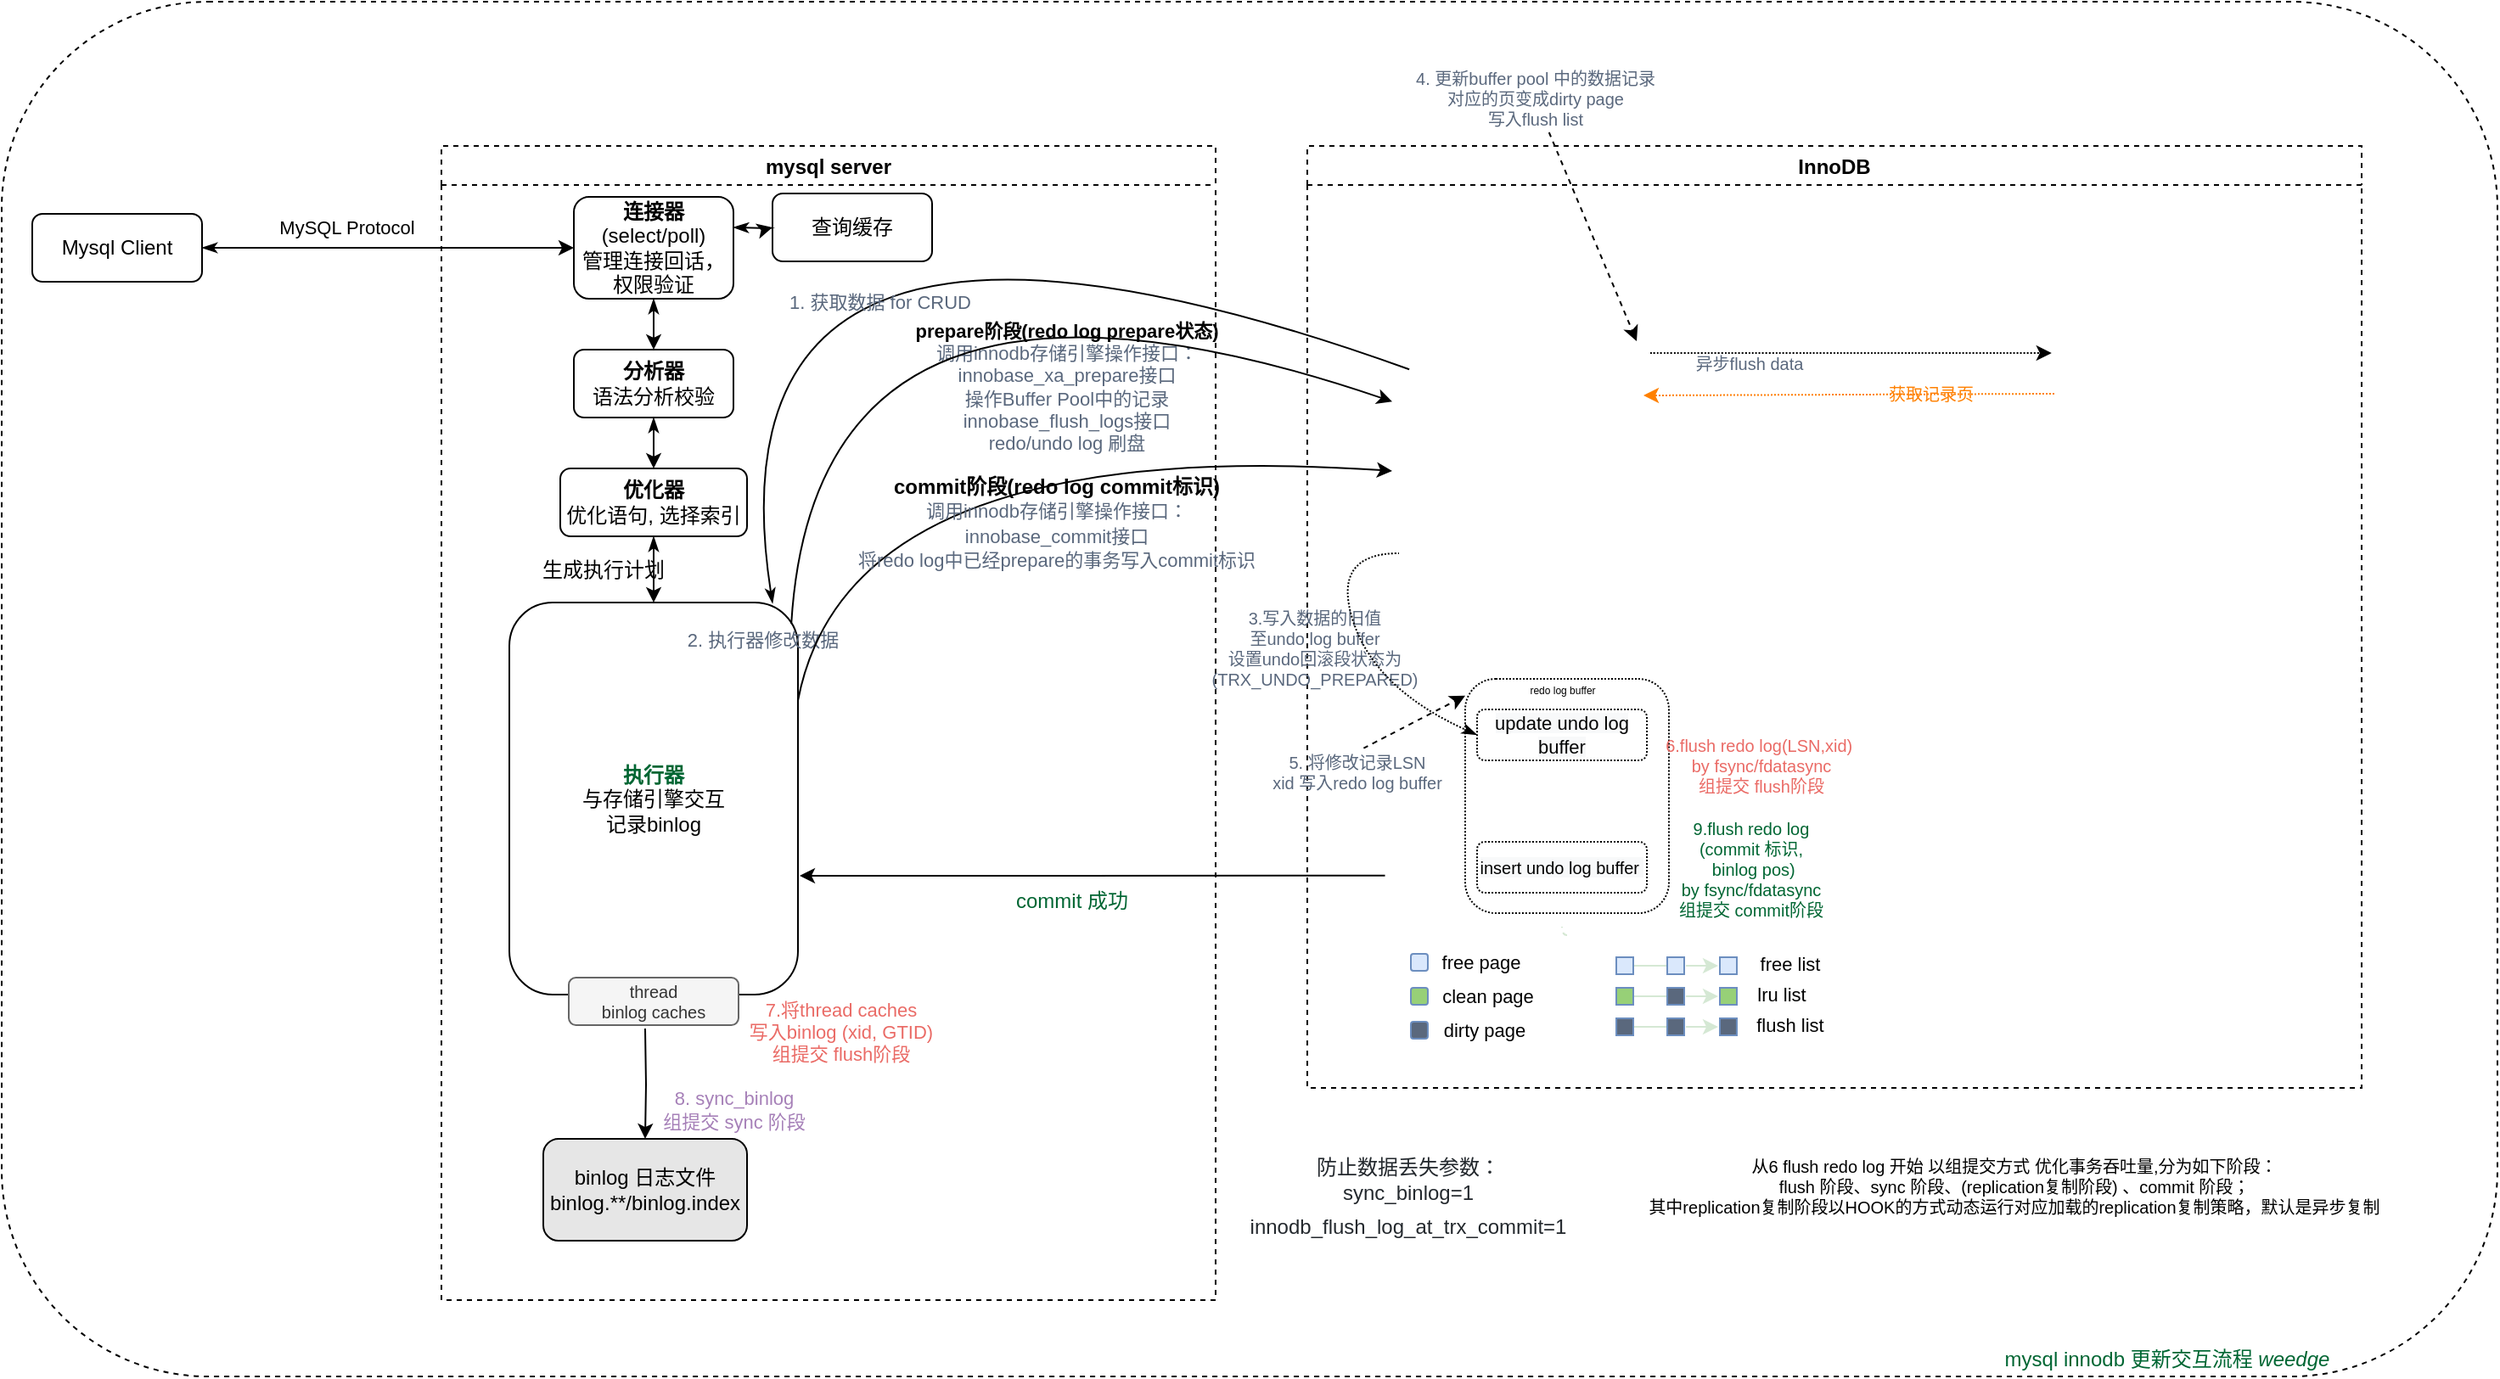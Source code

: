 <mxfile version="15.8.6" type="github">
  <diagram id="S992L737y4yIW5Ho0LRY" name="Page-1">
    <mxGraphModel dx="2233" dy="747" grid="1" gridSize="10" guides="1" tooltips="1" connect="1" arrows="1" fold="1" page="1" pageScale="1" pageWidth="827" pageHeight="1169" math="0" shadow="0">
      <root>
        <mxCell id="0" />
        <mxCell id="1" parent="0" />
        <mxCell id="9vFWIDzpB-WMlndjmJIf-151" value="" style="rounded=1;whiteSpace=wrap;html=1;shadow=0;glass=0;sketch=0;fontSize=12;fontColor=#006633;fillColor=none;align=center;verticalAlign=middle;dashed=1;" parent="1" vertex="1">
          <mxGeometry x="-229" y="120" width="1470" height="810" as="geometry" />
        </mxCell>
        <mxCell id="9vFWIDzpB-WMlndjmJIf-23" value="mysql server" style="swimlane;dashed=1;" parent="1" vertex="1">
          <mxGeometry x="30" y="205" width="456" height="680" as="geometry" />
        </mxCell>
        <mxCell id="9vFWIDzpB-WMlndjmJIf-32" value="&lt;b&gt;&lt;font color=&quot;#006633&quot;&gt;执行器&lt;br&gt;&lt;/font&gt;&lt;/b&gt;与存储引擎交互&lt;br&gt;记录binlog" style="rounded=1;whiteSpace=wrap;html=1;" parent="9vFWIDzpB-WMlndjmJIf-23" vertex="1">
          <mxGeometry x="40" y="269" width="170" height="231" as="geometry" />
        </mxCell>
        <mxCell id="9vFWIDzpB-WMlndjmJIf-134" value="thread &lt;br&gt;binlog caches" style="rounded=1;whiteSpace=wrap;html=1;shadow=0;glass=0;sketch=0;fontSize=10;fontColor=#333333;fillColor=#f5f5f5;verticalAlign=middle;strokeColor=#666666;align=center;" parent="9vFWIDzpB-WMlndjmJIf-23" vertex="1">
          <mxGeometry x="75" y="490" width="100" height="28" as="geometry" />
        </mxCell>
        <mxCell id="9vFWIDzpB-WMlndjmJIf-27" value="" style="edgeStyle=orthogonalEdgeStyle;rounded=0;orthogonalLoop=1;jettySize=auto;html=1;startArrow=classicThin;startFill=1;" parent="9vFWIDzpB-WMlndjmJIf-23" source="9vFWIDzpB-WMlndjmJIf-3" target="9vFWIDzpB-WMlndjmJIf-26" edge="1">
          <mxGeometry relative="1" as="geometry" />
        </mxCell>
        <mxCell id="9vFWIDzpB-WMlndjmJIf-3" value="&lt;b&gt;连接器&lt;br&gt;&lt;/b&gt;(select/poll)&lt;br&gt;管理连接回话，权限验证" style="rounded=1;whiteSpace=wrap;html=1;" parent="9vFWIDzpB-WMlndjmJIf-23" vertex="1">
          <mxGeometry x="78" y="30" width="94" height="60" as="geometry" />
        </mxCell>
        <mxCell id="9vFWIDzpB-WMlndjmJIf-31" value="" style="edgeStyle=orthogonalEdgeStyle;rounded=0;orthogonalLoop=1;jettySize=auto;html=1;startArrow=classicThin;startFill=1;" parent="9vFWIDzpB-WMlndjmJIf-23" source="9vFWIDzpB-WMlndjmJIf-26" target="9vFWIDzpB-WMlndjmJIf-30" edge="1">
          <mxGeometry relative="1" as="geometry" />
        </mxCell>
        <mxCell id="9vFWIDzpB-WMlndjmJIf-26" value="&lt;b&gt;分析器&lt;br&gt;&lt;/b&gt;语法分析校验" style="rounded=1;whiteSpace=wrap;html=1;" parent="9vFWIDzpB-WMlndjmJIf-23" vertex="1">
          <mxGeometry x="78" y="120" width="94" height="40" as="geometry" />
        </mxCell>
        <mxCell id="9vFWIDzpB-WMlndjmJIf-33" value="" style="edgeStyle=orthogonalEdgeStyle;rounded=0;orthogonalLoop=1;jettySize=auto;html=1;startArrow=classicThin;startFill=1;" parent="9vFWIDzpB-WMlndjmJIf-23" source="9vFWIDzpB-WMlndjmJIf-30" target="9vFWIDzpB-WMlndjmJIf-32" edge="1">
          <mxGeometry relative="1" as="geometry" />
        </mxCell>
        <mxCell id="9vFWIDzpB-WMlndjmJIf-30" value="&lt;b&gt;优化器&lt;br&gt;&lt;/b&gt;优化语句, 选择索引" style="rounded=1;whiteSpace=wrap;html=1;" parent="9vFWIDzpB-WMlndjmJIf-23" vertex="1">
          <mxGeometry x="70" y="190" width="110" height="40" as="geometry" />
        </mxCell>
        <mxCell id="9vFWIDzpB-WMlndjmJIf-65" value="" style="edgeStyle=orthogonalEdgeStyle;rounded=0;orthogonalLoop=1;jettySize=auto;html=1;fontColor=#000000;startArrow=none;" parent="9vFWIDzpB-WMlndjmJIf-23" target="9vFWIDzpB-WMlndjmJIf-64" edge="1">
          <mxGeometry relative="1" as="geometry">
            <mxPoint x="120" y="520" as="sourcePoint" />
          </mxGeometry>
        </mxCell>
        <mxCell id="9vFWIDzpB-WMlndjmJIf-34" value="生成执行计划" style="text;html=1;align=center;verticalAlign=middle;resizable=0;points=[];autosize=1;strokeColor=none;fillColor=none;" parent="9vFWIDzpB-WMlndjmJIf-23" vertex="1">
          <mxGeometry x="50" y="240" width="90" height="20" as="geometry" />
        </mxCell>
        <mxCell id="9vFWIDzpB-WMlndjmJIf-64" value="binlog 日志文件&lt;br&gt;binlog.**/binlog.index" style="rounded=1;whiteSpace=wrap;html=1;fontColor=#000000;fillColor=#E6E6E6;" parent="9vFWIDzpB-WMlndjmJIf-23" vertex="1">
          <mxGeometry x="60" y="585" width="120" height="60" as="geometry" />
        </mxCell>
        <mxCell id="9vFWIDzpB-WMlndjmJIf-68" value="&lt;font color=&quot;#a680b8&quot;&gt;8. sync_binlog&lt;br&gt;组提交 sync 阶段&lt;/font&gt;" style="text;html=1;align=center;verticalAlign=middle;resizable=0;points=[];autosize=1;strokeColor=none;fillColor=none;fontSize=11;fontColor=#000000;" parent="9vFWIDzpB-WMlndjmJIf-23" vertex="1">
          <mxGeometry x="117" y="553" width="110" height="30" as="geometry" />
        </mxCell>
        <mxCell id="9vFWIDzpB-WMlndjmJIf-133" value="&lt;font color=&quot;#ea6b66&quot;&gt;7.将thread caches &lt;br&gt;写入binlog (xid, GTID)&lt;br&gt;组提交 flush阶段&lt;/font&gt;" style="text;html=1;align=center;verticalAlign=middle;resizable=0;points=[];autosize=1;strokeColor=none;fillColor=none;fontSize=11;fontColor=#7EA6E0;" parent="9vFWIDzpB-WMlndjmJIf-23" vertex="1">
          <mxGeometry x="170" y="502" width="130" height="40" as="geometry" />
        </mxCell>
        <mxCell id="9vFWIDzpB-WMlndjmJIf-113" value="2. 执行器修改数据" style="text;html=1;align=center;verticalAlign=middle;resizable=0;points=[];autosize=1;strokeColor=none;fillColor=none;fontSize=11;fontColor=#5A687D;" parent="9vFWIDzpB-WMlndjmJIf-23" vertex="1">
          <mxGeometry x="134" y="281" width="110" height="20" as="geometry" />
        </mxCell>
        <mxCell id="9vFWIDzpB-WMlndjmJIf-110" value="&lt;b&gt;&lt;font color=&quot;#000000&quot;&gt;prepare阶段(redo log prepare状态)&lt;/font&gt;&lt;/b&gt;&lt;br&gt;调用innodb存储引擎操作接口：&lt;br&gt;innobase_xa_prepare接口&lt;br&gt;操作Buffer Pool中的记录&lt;br&gt;&lt;span style=&quot;font-size: 11px&quot;&gt;innobase_flush_logs接口&lt;/span&gt;&lt;br&gt;&lt;span style=&quot;font-size: 11px&quot;&gt;redo/undo log 刷盘&lt;/span&gt;" style="text;html=1;align=center;verticalAlign=middle;resizable=0;points=[];autosize=1;strokeColor=none;fillColor=none;fontSize=11;fontColor=#5A687D;" parent="9vFWIDzpB-WMlndjmJIf-23" vertex="1">
          <mxGeometry x="263" y="102" width="210" height="80" as="geometry" />
        </mxCell>
        <mxCell id="9vFWIDzpB-WMlndjmJIf-36" value="InnoDB" style="swimlane;dashed=1;" parent="1" vertex="1">
          <mxGeometry x="540" y="205" width="621" height="555" as="geometry" />
        </mxCell>
        <mxCell id="9vFWIDzpB-WMlndjmJIf-63" value="" style="shape=image;verticalLabelPosition=bottom;labelBackgroundColor=#ffffff;verticalAlign=top;aspect=fixed;imageAspect=0;image=https://dev.mysql.com/doc/refman/8.0/en/images/innodb-architecture.png;" parent="9vFWIDzpB-WMlndjmJIf-36" vertex="1">
          <mxGeometry x="50" y="47.5" width="529.63" height="412.5" as="geometry" />
        </mxCell>
        <mxCell id="9vFWIDzpB-WMlndjmJIf-41" value="" style="edgeStyle=orthogonalEdgeStyle;rounded=0;orthogonalLoop=1;jettySize=auto;html=1;" parent="9vFWIDzpB-WMlndjmJIf-36" edge="1">
          <mxGeometry relative="1" as="geometry">
            <mxPoint x="93" y="230" as="sourcePoint" />
          </mxGeometry>
        </mxCell>
        <mxCell id="9vFWIDzpB-WMlndjmJIf-74" value="&lt;font&gt;&lt;font color=&quot;#006633&quot;&gt;9.flush redo log&lt;br&gt;(commit 标识,&lt;br&gt;&amp;nbsp;binlog pos)&lt;br&gt;by &lt;span style=&quot;font-size: 10px&quot;&gt;fsync/fdatasync&lt;br&gt;&lt;/span&gt;组提交 commit阶段&lt;/font&gt;&lt;br&gt;&lt;/font&gt;" style="text;html=1;align=center;verticalAlign=middle;resizable=0;points=[];autosize=1;strokeColor=none;fillColor=none;fontSize=10;fontColor=#7EA6E0;" parent="9vFWIDzpB-WMlndjmJIf-36" vertex="1">
          <mxGeometry x="201" y="391" width="120" height="70" as="geometry" />
        </mxCell>
        <mxCell id="9vFWIDzpB-WMlndjmJIf-78" value="&amp;nbsp;" style="text;html=1;align=center;verticalAlign=middle;resizable=0;points=[];autosize=1;strokeColor=none;fillColor=none;fontSize=10;fontColor=#000000;" parent="9vFWIDzpB-WMlndjmJIf-36" vertex="1">
          <mxGeometry x="439" y="139" width="20" height="20" as="geometry" />
        </mxCell>
        <mxCell id="9vFWIDzpB-WMlndjmJIf-79" value="&amp;nbsp;" style="text;html=1;align=center;verticalAlign=middle;resizable=0;points=[];autosize=1;strokeColor=none;fillColor=none;fontSize=10;fontColor=#000000;" parent="9vFWIDzpB-WMlndjmJIf-36" vertex="1">
          <mxGeometry x="178" y="140" width="20" height="20" as="geometry" />
        </mxCell>
        <mxCell id="9vFWIDzpB-WMlndjmJIf-81" value="" style="endArrow=classic;html=1;fontSize=11;fontColor=#000000;strokeColor=#FF8000;startArrow=none;startFill=0;entryX=1;entryY=0.6;entryDx=0;entryDy=0;entryPerimeter=0;exitX=0.05;exitY=0.35;exitDx=0;exitDy=0;exitPerimeter=0;rounded=0;endFill=1;dashed=1;dashPattern=1 1;" parent="9vFWIDzpB-WMlndjmJIf-36" source="9vFWIDzpB-WMlndjmJIf-78" edge="1">
          <mxGeometry width="50" height="50" relative="1" as="geometry">
            <mxPoint x="430" y="141" as="sourcePoint" />
            <mxPoint x="198" y="147" as="targetPoint" />
            <Array as="points" />
          </mxGeometry>
        </mxCell>
        <mxCell id="9vFWIDzpB-WMlndjmJIf-117" style="edgeStyle=orthogonalEdgeStyle;curved=1;orthogonalLoop=1;jettySize=auto;html=1;exitX=0.5;exitY=1;exitDx=0;exitDy=0;dashed=1;fontSize=10;fontColor=#000000;startArrow=none;startFill=0;endArrow=none;endFill=0;strokeColor=#D5E8D4;" parent="9vFWIDzpB-WMlndjmJIf-36" edge="1">
          <mxGeometry relative="1" as="geometry">
            <mxPoint x="150" y="460" as="targetPoint" />
            <mxPoint x="153" y="465" as="sourcePoint" />
          </mxGeometry>
        </mxCell>
        <mxCell id="9vFWIDzpB-WMlndjmJIf-71" value="" style="rounded=1;whiteSpace=wrap;html=1;fontSize=11;fontColor=#000000;fillColor=none;verticalAlign=top;dashed=1;dashPattern=1 1;" parent="9vFWIDzpB-WMlndjmJIf-36" vertex="1">
          <mxGeometry x="93" y="314" width="120" height="138" as="geometry" />
        </mxCell>
        <mxCell id="9vFWIDzpB-WMlndjmJIf-115" value="&lt;span style=&quot;color: rgb(0 , 0 , 0) ; font-family: &amp;#34;helvetica&amp;#34; ; font-size: 11px ; font-style: normal ; font-weight: 400 ; letter-spacing: normal ; text-align: center ; text-indent: 0px ; text-transform: none ; word-spacing: 0px ; background-color: rgb(248 , 249 , 250) ; display: inline ; float: none&quot;&gt;update undo log buffer&lt;/span&gt;" style="whiteSpace=wrap;html=1;shadow=0;glass=0;sketch=0;fontSize=11;fontColor=#000000;fillColor=none;rounded=1;dashed=1;dashPattern=1 1;" parent="9vFWIDzpB-WMlndjmJIf-36" vertex="1">
          <mxGeometry x="100" y="332" width="100" height="30" as="geometry" />
        </mxCell>
        <mxCell id="9vFWIDzpB-WMlndjmJIf-116" value="&lt;span style=&quot;color: rgb(0 , 0 , 0) ; font-family: &amp;#34;helvetica&amp;#34; ; font-style: normal ; font-weight: 400 ; letter-spacing: normal ; text-align: center ; text-indent: 0px ; text-transform: none ; word-spacing: 0px ; background-color: rgb(248 , 249 , 250) ; display: inline ; float: none&quot;&gt;&lt;font style=&quot;font-size: 10px&quot;&gt;insert undo log buffer&amp;nbsp;&lt;/font&gt;&lt;/span&gt;" style="whiteSpace=wrap;html=1;shadow=0;glass=0;sketch=0;fontSize=11;fontColor=#000000;fillColor=none;rounded=1;dashed=1;dashPattern=1 1;" parent="9vFWIDzpB-WMlndjmJIf-36" vertex="1">
          <mxGeometry x="100" y="410" width="100" height="30" as="geometry" />
        </mxCell>
        <mxCell id="9vFWIDzpB-WMlndjmJIf-119" value="&lt;p style=&quot;line-height: 1&quot;&gt;&lt;font style=&quot;font-size: 6px&quot;&gt;redo log buffer&lt;/font&gt;&lt;/p&gt;" style="text;html=1;align=center;verticalAlign=middle;resizable=0;points=[];autosize=1;strokeColor=none;fillColor=none;fontSize=7;fontColor=#000000;" parent="9vFWIDzpB-WMlndjmJIf-36" vertex="1">
          <mxGeometry x="105" y="305" width="90" height="30" as="geometry" />
        </mxCell>
        <mxCell id="9vFWIDzpB-WMlndjmJIf-122" value="&lt;p style=&quot;font-size: 10px&quot;&gt;&lt;font style=&quot;font-size: 10px ; line-height: 1&quot;&gt;3.写入数据的旧值&lt;br style=&quot;font-size: 10px&quot;&gt;&lt;/font&gt;&lt;font style=&quot;font-size: 10px ; line-height: 1&quot;&gt;至undo log buffer&lt;br style=&quot;font-size: 10px&quot;&gt;&lt;/font&gt;&lt;font style=&quot;font-size: 10px ; line-height: 1&quot;&gt;设置undo回滚段状态为&lt;/font&gt;&lt;font style=&quot;font-size: 10px ; line-height: 1&quot;&gt;&lt;br style=&quot;font-size: 10px&quot;&gt;&lt;/font&gt;&lt;font style=&quot;font-size: 10px ; line-height: 1&quot;&gt;(TRX_UNDO_PREPARED&lt;/font&gt;&lt;font style=&quot;font-size: 10px ; line-height: 1&quot;&gt;)&lt;/font&gt;&lt;/p&gt;" style="text;html=1;align=center;verticalAlign=middle;resizable=0;points=[];autosize=1;strokeColor=none;fillColor=none;fontSize=6;fontColor=#5A687D;" parent="9vFWIDzpB-WMlndjmJIf-36" vertex="1">
          <mxGeometry x="-76" y="261" width="160" height="70" as="geometry" />
        </mxCell>
        <mxCell id="9vFWIDzpB-WMlndjmJIf-76" value="获取记录页" style="text;html=1;align=center;verticalAlign=middle;resizable=0;points=[];autosize=1;fontSize=10;fontColor=#FF8000;" parent="9vFWIDzpB-WMlndjmJIf-36" vertex="1">
          <mxGeometry x="327" y="136" width="80" height="20" as="geometry" />
        </mxCell>
        <mxCell id="9vFWIDzpB-WMlndjmJIf-148" value="&lt;font&gt;&lt;font color=&quot;#ea6b66&quot;&gt;6.flush redo log(LSN,xid)&amp;nbsp;&lt;br&gt;by &lt;span style=&quot;font-size: 10px&quot;&gt;fsync/fdatasync&lt;br&gt;&lt;/span&gt;组提交 flush阶段&lt;/font&gt;&lt;br&gt;&lt;/font&gt;" style="text;html=1;align=center;verticalAlign=middle;resizable=0;points=[];autosize=1;strokeColor=none;fillColor=none;fontSize=10;fontColor=#7EA6E0;" parent="9vFWIDzpB-WMlndjmJIf-36" vertex="1">
          <mxGeometry x="192" y="345" width="150" height="40" as="geometry" />
        </mxCell>
        <mxCell id="9vFWIDzpB-WMlndjmJIf-35" value="" style="edgeStyle=orthogonalEdgeStyle;rounded=0;orthogonalLoop=1;jettySize=auto;html=1;startArrow=classicThin;startFill=1;" parent="1" source="9vFWIDzpB-WMlndjmJIf-6" target="9vFWIDzpB-WMlndjmJIf-3" edge="1">
          <mxGeometry relative="1" as="geometry" />
        </mxCell>
        <mxCell id="9vFWIDzpB-WMlndjmJIf-6" value="Mysql Client" style="rounded=1;whiteSpace=wrap;html=1;" parent="1" vertex="1">
          <mxGeometry x="-211" y="245" width="100" height="40" as="geometry" />
        </mxCell>
        <mxCell id="9vFWIDzpB-WMlndjmJIf-25" value="查询缓存" style="rounded=1;whiteSpace=wrap;html=1;" parent="1" vertex="1">
          <mxGeometry x="225" y="233" width="94" height="40" as="geometry" />
        </mxCell>
        <mxCell id="9vFWIDzpB-WMlndjmJIf-67" value="" style="endArrow=none;html=1;fontSize=11;fontColor=#000000;exitX=0.912;exitY=0.002;exitDx=0;exitDy=0;entryX=0.019;entryY=0.204;entryDx=0;entryDy=0;entryPerimeter=0;startArrow=classicThin;startFill=1;curved=1;endFill=0;exitPerimeter=0;" parent="1" source="9vFWIDzpB-WMlndjmJIf-32" target="9vFWIDzpB-WMlndjmJIf-63" edge="1">
          <mxGeometry width="50" height="50" relative="1" as="geometry">
            <mxPoint x="390" y="515" as="sourcePoint" />
            <mxPoint x="440" y="465" as="targetPoint" />
            <Array as="points">
              <mxPoint x="180" y="185" />
            </Array>
          </mxGeometry>
        </mxCell>
        <mxCell id="9vFWIDzpB-WMlndjmJIf-69" value="" style="edgeStyle=orthogonalEdgeStyle;rounded=0;orthogonalLoop=1;jettySize=auto;html=1;fontSize=11;fontColor=#000000;startArrow=classicThin;startFill=1;" parent="1" target="9vFWIDzpB-WMlndjmJIf-25" edge="1">
          <mxGeometry relative="1" as="geometry">
            <mxPoint x="202" y="253" as="sourcePoint" />
          </mxGeometry>
        </mxCell>
        <mxCell id="9vFWIDzpB-WMlndjmJIf-70" value="MySQL Protocol" style="text;html=1;align=center;verticalAlign=middle;resizable=0;points=[];autosize=1;strokeColor=none;fillColor=none;fontSize=11;fontColor=#000000;" parent="1" vertex="1">
          <mxGeometry x="-76" y="243" width="100" height="20" as="geometry" />
        </mxCell>
        <mxCell id="9vFWIDzpB-WMlndjmJIf-82" value="" style="rounded=1;whiteSpace=wrap;html=1;fontSize=11;fillColor=#dae8fc;strokeColor=#6c8ebf;" parent="1" vertex="1">
          <mxGeometry x="601" y="681" width="10" height="10" as="geometry" />
        </mxCell>
        <mxCell id="9vFWIDzpB-WMlndjmJIf-83" value="&lt;font color=&quot;#000000&quot;&gt;free page&lt;/font&gt;" style="text;html=1;align=center;verticalAlign=middle;resizable=0;points=[];autosize=1;strokeColor=none;fillColor=none;fontSize=11;fontColor=#FF8000;" parent="1" vertex="1">
          <mxGeometry x="607" y="676" width="70" height="20" as="geometry" />
        </mxCell>
        <mxCell id="9vFWIDzpB-WMlndjmJIf-84" value="" style="rounded=1;whiteSpace=wrap;html=1;fontSize=11;fillColor=#97D077;strokeColor=#6c8ebf;" parent="1" vertex="1">
          <mxGeometry x="601" y="701" width="10" height="10" as="geometry" />
        </mxCell>
        <mxCell id="9vFWIDzpB-WMlndjmJIf-85" value="&lt;font color=&quot;#000000&quot;&gt;clean page&lt;/font&gt;" style="text;html=1;align=center;verticalAlign=middle;resizable=0;points=[];autosize=1;strokeColor=none;fillColor=none;fontSize=11;fontColor=#FF8000;" parent="1" vertex="1">
          <mxGeometry x="611" y="696" width="70" height="20" as="geometry" />
        </mxCell>
        <mxCell id="9vFWIDzpB-WMlndjmJIf-86" value="1. 获取数据 for CRUD" style="text;html=1;align=center;verticalAlign=middle;resizable=0;points=[];autosize=1;strokeColor=none;fillColor=none;fontSize=11;fontColor=#5A687D;" parent="1" vertex="1">
          <mxGeometry x="223" y="287" width="130" height="20" as="geometry" />
        </mxCell>
        <mxCell id="9vFWIDzpB-WMlndjmJIf-88" value="" style="rounded=1;whiteSpace=wrap;html=1;fontSize=11;fillColor=#5A687D;strokeColor=#6c8ebf;" parent="1" vertex="1">
          <mxGeometry x="601" y="721" width="10" height="10" as="geometry" />
        </mxCell>
        <mxCell id="9vFWIDzpB-WMlndjmJIf-89" value="&lt;font color=&quot;#000000&quot;&gt;dirty page&lt;/font&gt;" style="text;html=1;align=center;verticalAlign=middle;resizable=0;points=[];autosize=1;strokeColor=none;fillColor=none;fontSize=11;fontColor=#FF8000;" parent="1" vertex="1">
          <mxGeometry x="609" y="716" width="70" height="20" as="geometry" />
        </mxCell>
        <mxCell id="9vFWIDzpB-WMlndjmJIf-95" value="" style="edgeStyle=orthogonalEdgeStyle;rounded=0;orthogonalLoop=1;jettySize=auto;html=1;fontSize=11;fontColor=#000000;startArrow=none;startFill=0;endArrow=classic;endFill=1;strokeColor=#D5E8D4;" parent="1" source="9vFWIDzpB-WMlndjmJIf-92" edge="1">
          <mxGeometry relative="1" as="geometry">
            <mxPoint x="751" y="688" as="targetPoint" />
          </mxGeometry>
        </mxCell>
        <mxCell id="9vFWIDzpB-WMlndjmJIf-92" value="" style="rounded=1;whiteSpace=wrap;html=1;fontSize=11;fillColor=#dae8fc;strokeColor=#6c8ebf;arcSize=0;" parent="1" vertex="1">
          <mxGeometry x="722" y="683" width="10" height="10" as="geometry" />
        </mxCell>
        <mxCell id="9vFWIDzpB-WMlndjmJIf-93" value="" style="rounded=1;whiteSpace=wrap;html=1;fontSize=11;fillColor=#dae8fc;strokeColor=#6c8ebf;arcSize=0;" parent="1" vertex="1">
          <mxGeometry x="752" y="683" width="10" height="10" as="geometry" />
        </mxCell>
        <mxCell id="9vFWIDzpB-WMlndjmJIf-94" value="" style="rounded=1;whiteSpace=wrap;html=1;fontSize=11;fillColor=#dae8fc;strokeColor=#6c8ebf;arcSize=0;" parent="1" vertex="1">
          <mxGeometry x="783" y="683" width="10" height="10" as="geometry" />
        </mxCell>
        <mxCell id="9vFWIDzpB-WMlndjmJIf-96" value="free list" style="text;html=1;align=center;verticalAlign=middle;resizable=0;points=[];autosize=1;strokeColor=none;fillColor=none;fontSize=11;fontColor=#000000;" parent="1" vertex="1">
          <mxGeometry x="799" y="677" width="50" height="20" as="geometry" />
        </mxCell>
        <mxCell id="9vFWIDzpB-WMlndjmJIf-97" value="" style="edgeStyle=orthogonalEdgeStyle;rounded=0;orthogonalLoop=1;jettySize=auto;html=1;fontSize=11;fontColor=#000000;startArrow=none;startFill=0;endArrow=classic;endFill=1;strokeColor=#D5E8D4;" parent="1" edge="1">
          <mxGeometry relative="1" as="geometry">
            <mxPoint x="763" y="688" as="sourcePoint" />
            <mxPoint x="782" y="688" as="targetPoint" />
          </mxGeometry>
        </mxCell>
        <mxCell id="9vFWIDzpB-WMlndjmJIf-98" value="" style="edgeStyle=orthogonalEdgeStyle;rounded=0;orthogonalLoop=1;jettySize=auto;html=1;fontSize=11;fontColor=#000000;startArrow=none;startFill=0;endArrow=classic;endFill=1;strokeColor=#D5E8D4;" parent="1" source="9vFWIDzpB-WMlndjmJIf-99" edge="1">
          <mxGeometry relative="1" as="geometry">
            <mxPoint x="751" y="706" as="targetPoint" />
          </mxGeometry>
        </mxCell>
        <mxCell id="9vFWIDzpB-WMlndjmJIf-99" value="" style="rounded=1;whiteSpace=wrap;html=1;fontSize=11;fillColor=#97D077;strokeColor=#6c8ebf;arcSize=0;glass=0;shadow=0;sketch=0;" parent="1" vertex="1">
          <mxGeometry x="722" y="701" width="10" height="10" as="geometry" />
        </mxCell>
        <mxCell id="9vFWIDzpB-WMlndjmJIf-100" value="" style="rounded=1;whiteSpace=wrap;html=1;fontSize=11;fillColor=#5A687D;strokeColor=#6c8ebf;arcSize=0;glass=0;shadow=0;sketch=0;" parent="1" vertex="1">
          <mxGeometry x="752" y="701" width="10" height="10" as="geometry" />
        </mxCell>
        <mxCell id="9vFWIDzpB-WMlndjmJIf-101" value="" style="rounded=1;whiteSpace=wrap;html=1;fontSize=11;fillColor=#97D077;strokeColor=#6c8ebf;arcSize=0;glass=0;shadow=0;sketch=0;" parent="1" vertex="1">
          <mxGeometry x="783" y="701" width="10" height="10" as="geometry" />
        </mxCell>
        <mxCell id="9vFWIDzpB-WMlndjmJIf-102" value="lru list" style="text;html=1;align=center;verticalAlign=middle;resizable=0;points=[];autosize=1;strokeColor=none;fillColor=none;fontSize=11;fontColor=#000000;" parent="1" vertex="1">
          <mxGeometry x="794" y="695" width="50" height="20" as="geometry" />
        </mxCell>
        <mxCell id="9vFWIDzpB-WMlndjmJIf-103" value="" style="edgeStyle=orthogonalEdgeStyle;rounded=0;orthogonalLoop=1;jettySize=auto;html=1;fontSize=11;fontColor=#000000;startArrow=none;startFill=0;endArrow=classic;endFill=1;strokeColor=#D5E8D4;" parent="1" edge="1">
          <mxGeometry relative="1" as="geometry">
            <mxPoint x="763" y="706" as="sourcePoint" />
            <mxPoint x="782" y="706" as="targetPoint" />
          </mxGeometry>
        </mxCell>
        <mxCell id="9vFWIDzpB-WMlndjmJIf-104" value="" style="edgeStyle=orthogonalEdgeStyle;rounded=0;orthogonalLoop=1;jettySize=auto;html=1;fontSize=11;fontColor=#000000;startArrow=none;startFill=0;endArrow=classic;endFill=1;strokeColor=#D5E8D4;" parent="1" source="9vFWIDzpB-WMlndjmJIf-105" edge="1">
          <mxGeometry relative="1" as="geometry">
            <mxPoint x="751" y="724" as="targetPoint" />
          </mxGeometry>
        </mxCell>
        <mxCell id="9vFWIDzpB-WMlndjmJIf-105" value="" style="rounded=1;whiteSpace=wrap;html=1;fontSize=11;fillColor=#5A687D;strokeColor=#6c8ebf;arcSize=0;glass=0;shadow=0;sketch=0;" parent="1" vertex="1">
          <mxGeometry x="722" y="719" width="10" height="10" as="geometry" />
        </mxCell>
        <mxCell id="9vFWIDzpB-WMlndjmJIf-106" value="" style="rounded=1;whiteSpace=wrap;html=1;fontSize=11;fillColor=#5A687D;strokeColor=#6c8ebf;arcSize=0;glass=0;shadow=0;sketch=0;" parent="1" vertex="1">
          <mxGeometry x="752" y="719" width="10" height="10" as="geometry" />
        </mxCell>
        <mxCell id="9vFWIDzpB-WMlndjmJIf-107" value="" style="rounded=1;whiteSpace=wrap;html=1;fontSize=11;fillColor=#5A687D;strokeColor=#6c8ebf;arcSize=0;glass=0;shadow=0;sketch=0;" parent="1" vertex="1">
          <mxGeometry x="783" y="719" width="10" height="10" as="geometry" />
        </mxCell>
        <mxCell id="9vFWIDzpB-WMlndjmJIf-108" value="flush list" style="text;html=1;align=center;verticalAlign=middle;resizable=0;points=[];autosize=1;strokeColor=none;fillColor=none;fontSize=11;fontColor=#000000;" parent="1" vertex="1">
          <mxGeometry x="794" y="713" width="60" height="20" as="geometry" />
        </mxCell>
        <mxCell id="9vFWIDzpB-WMlndjmJIf-109" value="" style="edgeStyle=orthogonalEdgeStyle;rounded=0;orthogonalLoop=1;jettySize=auto;html=1;fontSize=11;fontColor=#000000;startArrow=none;startFill=0;endArrow=classic;endFill=1;strokeColor=#D5E8D4;" parent="1" edge="1">
          <mxGeometry relative="1" as="geometry">
            <mxPoint x="763" y="724" as="sourcePoint" />
            <mxPoint x="782" y="724" as="targetPoint" />
          </mxGeometry>
        </mxCell>
        <mxCell id="9vFWIDzpB-WMlndjmJIf-120" value="" style="curved=1;endArrow=none;html=1;fontSize=6;fontColor=#000000;strokeColor=#000000;exitX=0;exitY=0.5;exitDx=0;exitDy=0;startArrow=classicThin;startFill=1;endFill=0;dashed=1;dashPattern=1 1;" parent="1" source="9vFWIDzpB-WMlndjmJIf-115" edge="1">
          <mxGeometry width="50" height="50" relative="1" as="geometry">
            <mxPoint x="554" y="495" as="sourcePoint" />
            <mxPoint x="594" y="445" as="targetPoint" />
            <Array as="points">
              <mxPoint x="580" y="525" />
              <mxPoint x="554" y="445" />
            </Array>
          </mxGeometry>
        </mxCell>
        <mxCell id="9vFWIDzpB-WMlndjmJIf-124" value="4. 更新buffer pool 中的数据记录&lt;br&gt;对应的页变成dirty page&lt;br&gt;写入flush list" style="text;html=1;align=center;verticalAlign=middle;resizable=0;points=[];autosize=1;strokeColor=none;fillColor=none;fontSize=10;fontColor=#5A687D;" parent="1" vertex="1">
          <mxGeometry x="584" y="157" width="180" height="40" as="geometry" />
        </mxCell>
        <mxCell id="9vFWIDzpB-WMlndjmJIf-125" value="" style="endArrow=classic;html=1;fontSize=10;fontColor=#000000;strokeColor=#000000;curved=1;dashed=1;" parent="1" source="9vFWIDzpB-WMlndjmJIf-124" edge="1">
          <mxGeometry width="50" height="50" relative="1" as="geometry">
            <mxPoint x="682" y="195" as="sourcePoint" />
            <mxPoint x="734" y="320" as="targetPoint" />
          </mxGeometry>
        </mxCell>
        <mxCell id="9vFWIDzpB-WMlndjmJIf-126" value="" style="endArrow=classic;html=1;fontSize=10;fontColor=#000000;strokeColor=#000000;curved=1;dashed=1;dashPattern=1 1;entryX=-0.13;entryY=0.05;entryDx=0;entryDy=0;entryPerimeter=0;" parent="1" edge="1">
          <mxGeometry width="50" height="50" relative="1" as="geometry">
            <mxPoint x="742" y="327" as="sourcePoint" />
            <mxPoint x="978.4" y="327" as="targetPoint" />
          </mxGeometry>
        </mxCell>
        <mxCell id="9vFWIDzpB-WMlndjmJIf-130" value="异步flush data" style="text;html=1;align=center;verticalAlign=middle;resizable=0;points=[];autosize=1;fontSize=10;fontColor=#5A687D;" parent="1" vertex="1">
          <mxGeometry x="755" y="323" width="90" height="20" as="geometry" />
        </mxCell>
        <mxCell id="9vFWIDzpB-WMlndjmJIf-131" value="5. 将修改记录LSN&lt;br&gt;xid 写入redo log buffer" style="text;html=1;align=center;verticalAlign=middle;resizable=0;points=[];autosize=1;strokeColor=none;fillColor=none;fontSize=10;fontColor=#5A687D;" parent="1" vertex="1">
          <mxGeometry x="499" y="559" width="140" height="30" as="geometry" />
        </mxCell>
        <mxCell id="9vFWIDzpB-WMlndjmJIf-132" value="" style="endArrow=classic;html=1;fontSize=10;fontColor=#000000;strokeColor=#000000;curved=1;dashed=1;entryX=0;entryY=0.072;entryDx=0;entryDy=0;entryPerimeter=0;exitX=0.53;exitY=0.027;exitDx=0;exitDy=0;exitPerimeter=0;" parent="1" source="9vFWIDzpB-WMlndjmJIf-131" target="9vFWIDzpB-WMlndjmJIf-71" edge="1">
          <mxGeometry width="50" height="50" relative="1" as="geometry">
            <mxPoint x="692" y="205" as="sourcePoint" />
            <mxPoint x="744" y="330" as="targetPoint" />
          </mxGeometry>
        </mxCell>
        <mxCell id="9vFWIDzpB-WMlndjmJIf-137" value="&lt;span style=&quot;color: rgb(36, 41, 46); background-color: rgb(255, 255, 255); font-size: 12px;&quot;&gt;&lt;font style=&quot;font-size: 12px;&quot;&gt;防止数据丢失参数：&lt;br style=&quot;font-size: 12px;&quot;&gt;sync_binlog=1&lt;br style=&quot;font-size: 12px;&quot;&gt;&lt;/font&gt;&lt;/span&gt;&lt;p style=&quot;box-sizing: border-box; margin: 0px 0px 16px; line-height: 26px; padding: 0px; color: rgb(36, 41, 46); background-color: rgb(255, 255, 255); font-size: 12px;&quot;&gt;&lt;font style=&quot;font-size: 12px;&quot;&gt;innodb_flush_log_at_trx_commit=1&lt;/font&gt;&lt;/p&gt;" style="text;html=1;align=center;verticalAlign=middle;resizable=0;points=[];autosize=1;strokeColor=none;fillColor=none;fontSize=12;fontColor=#5A687D;" parent="1" vertex="1">
          <mxGeometry x="499" y="795" width="200" height="80" as="geometry" />
        </mxCell>
        <mxCell id="9vFWIDzpB-WMlndjmJIf-139" value="从6 flush redo log 开始 以组提交方式 优化事务吞吐量,分为如下阶段：&lt;br&gt;&lt;span style=&quot;font-size: 10px&quot;&gt;flush 阶段、sync 阶段、(replication复制阶段) 、commit 阶段；&lt;br&gt;其中replication复制阶段以HOOK的方式动态运行对应加载的replication复制策略，默认是异步复制&lt;/span&gt;" style="text;html=1;align=center;verticalAlign=middle;resizable=0;points=[];autosize=1;strokeColor=none;fillColor=none;fontSize=10;fontColor=#000000;" parent="1" vertex="1">
          <mxGeometry x="691" y="798" width="530" height="40" as="geometry" />
        </mxCell>
        <mxCell id="9vFWIDzpB-WMlndjmJIf-111" value="" style="endArrow=classic;html=1;fontSize=11;fontColor=#000000;startArrow=none;startFill=0;curved=1;entryX=0;entryY=0.25;entryDx=0;entryDy=0;exitX=0.977;exitY=0.054;exitDx=0;exitDy=0;exitPerimeter=0;" parent="1" source="9vFWIDzpB-WMlndjmJIf-32" target="9vFWIDzpB-WMlndjmJIf-63" edge="1">
          <mxGeometry width="50" height="50" relative="1" as="geometry">
            <mxPoint x="251" y="570" as="sourcePoint" />
            <mxPoint x="460" y="365" as="targetPoint" />
            <Array as="points">
              <mxPoint x="251" y="240" />
            </Array>
          </mxGeometry>
        </mxCell>
        <mxCell id="9vFWIDzpB-WMlndjmJIf-141" value="" style="endArrow=classic;html=1;fontSize=12;fontColor=#000000;strokeColor=#000000;entryX=0;entryY=0.349;entryDx=0;entryDy=0;entryPerimeter=0;exitX=1;exitY=0.25;exitDx=0;exitDy=0;curved=1;" parent="1" source="9vFWIDzpB-WMlndjmJIf-32" target="9vFWIDzpB-WMlndjmJIf-63" edge="1">
          <mxGeometry width="50" height="50" relative="1" as="geometry">
            <mxPoint x="120" y="515" as="sourcePoint" />
            <mxPoint x="170" y="465" as="targetPoint" />
            <Array as="points">
              <mxPoint x="270" y="375" />
            </Array>
          </mxGeometry>
        </mxCell>
        <mxCell id="9vFWIDzpB-WMlndjmJIf-143" value="&lt;b&gt;commit阶段(redo log commit标识)&lt;br&gt;&lt;/b&gt;&lt;span style=&quot;color: rgb(90 , 104 , 125) ; font-size: 11px&quot;&gt;调用innodb存储引擎操作接口：&lt;br&gt;&lt;/span&gt;&lt;font color=&quot;#5a687d&quot;&gt;&lt;span style=&quot;font-size: 11px&quot;&gt;innobase_commit接口&lt;/span&gt;&lt;br&gt;&lt;span style=&quot;font-size: 11px&quot;&gt;将redo log中已经prepare的事务写入commit标识&lt;/span&gt;&lt;br&gt;&lt;/font&gt;" style="text;html=1;align=center;verticalAlign=middle;resizable=0;points=[];autosize=1;strokeColor=none;fillColor=none;fontSize=12;fontColor=#000000;" parent="1" vertex="1">
          <mxGeometry x="257" y="397" width="270" height="60" as="geometry" />
        </mxCell>
        <mxCell id="9vFWIDzpB-WMlndjmJIf-149" value="" style="endArrow=classic;html=1;fontSize=12;fontColor=#006633;strokeColor=#000000;curved=1;exitX=-0.008;exitY=0.927;exitDx=0;exitDy=0;exitPerimeter=0;" parent="1" source="9vFWIDzpB-WMlndjmJIf-63" edge="1">
          <mxGeometry width="50" height="50" relative="1" as="geometry">
            <mxPoint x="461" y="520" as="sourcePoint" />
            <mxPoint x="241" y="635" as="targetPoint" />
          </mxGeometry>
        </mxCell>
        <mxCell id="9vFWIDzpB-WMlndjmJIf-150" value="commit 成功" style="text;html=1;align=center;verticalAlign=middle;resizable=0;points=[];autosize=1;strokeColor=none;fillColor=none;fontSize=12;fontColor=#006633;" parent="1" vertex="1">
          <mxGeometry x="361" y="640" width="80" height="20" as="geometry" />
        </mxCell>
        <mxCell id="9vFWIDzpB-WMlndjmJIf-152" value="mysql innodb 更新交互流程 &lt;i&gt;weedge&lt;/i&gt;" style="text;html=1;align=center;verticalAlign=middle;resizable=0;points=[];autosize=1;strokeColor=none;fillColor=none;fontSize=12;fontColor=#006633;" parent="1" vertex="1">
          <mxGeometry x="941" y="910" width="210" height="20" as="geometry" />
        </mxCell>
      </root>
    </mxGraphModel>
  </diagram>
</mxfile>
